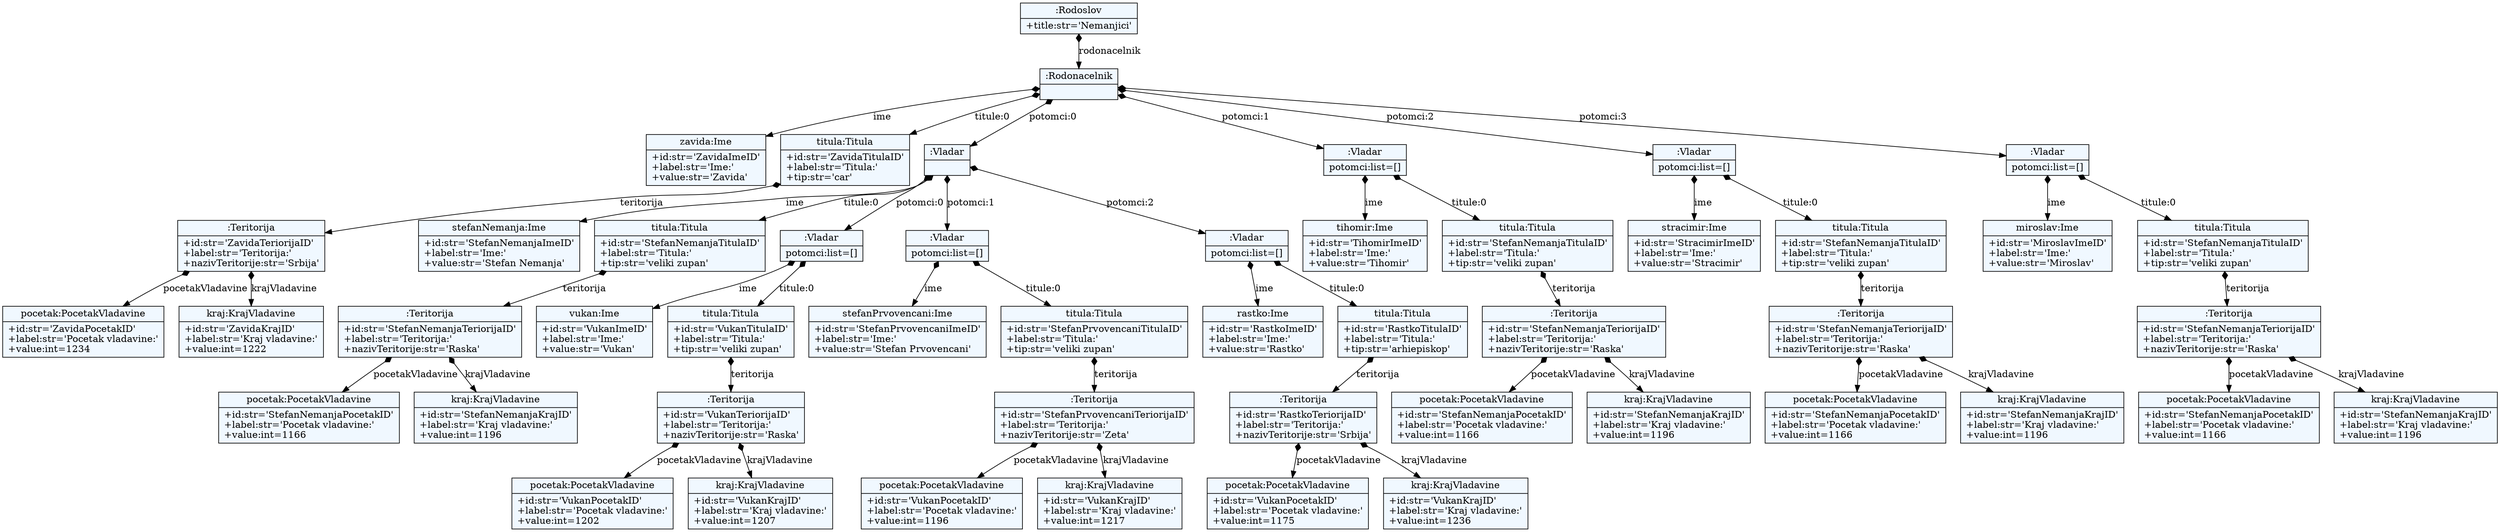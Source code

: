 
    digraph xtext {
    fontname = "Bitstream Vera Sans"
    fontsize = 8
    node[
        shape=record,
        style=filled,
        fillcolor=aliceblue
    ]
    nodesep = 0.3
    edge[dir=black,arrowtail=empty]


68408264 -> 68434632 [label="rodonacelnik" arrowtail=diamond dir=both]
68434632 -> 68434800 [label="ime" arrowtail=diamond dir=both]
68434800[label="{zavida:Ime|+id:str='ZavidaImeID'\l+label:str='Ime:'\l+value:str='Zavida'\l}"]
68434632 -> 68428632 [label="titule:0" arrowtail=diamond dir=both]
68428632 -> 68429472 [label="teritorija" arrowtail=diamond dir=both]
68429472 -> 68429640 [label="pocetakVladavine" arrowtail=diamond dir=both]
68429640[label="{pocetak:PocetakVladavine|+id:str='ZavidaPocetakID'\l+label:str='Pocetak vladavine:'\l+value:int=1234\l}"]
68429472 -> 68429696 [label="krajVladavine" arrowtail=diamond dir=both]
68429696[label="{kraj:KrajVladavine|+id:str='ZavidaKrajID'\l+label:str='Kraj vladavine:'\l+value:int=1222\l}"]
68429472[label="{:Teritorija|+id:str='ZavidaTeriorijaID'\l+label:str='Teritorija:'\l+nazivTeritorije:str='Srbija'\l}"]
68428632[label="{titula:Titula|+id:str='ZavidaTitulaID'\l+label:str='Titula:'\l+tip:str='car'\l}"]
68434632 -> 68429248 [label="potomci:0" arrowtail=diamond dir=both]
68429248 -> 68429528 [label="ime" arrowtail=diamond dir=both]
68429528[label="{stefanNemanja:Ime|+id:str='StefanNemanjaImeID'\l+label:str='Ime:'\l+value:str='Stefan Nemanja'\l}"]
68429248 -> 68429808 [label="titule:0" arrowtail=diamond dir=both]
68429808 -> 68430256 [label="teritorija" arrowtail=diamond dir=both]
68430256 -> 68430424 [label="pocetakVladavine" arrowtail=diamond dir=both]
68430424[label="{pocetak:PocetakVladavine|+id:str='StefanNemanjaPocetakID'\l+label:str='Pocetak vladavine:'\l+value:int=1166\l}"]
68430256 -> 68430480 [label="krajVladavine" arrowtail=diamond dir=both]
68430480[label="{kraj:KrajVladavine|+id:str='StefanNemanjaKrajID'\l+label:str='Kraj vladavine:'\l+value:int=1196\l}"]
68430256[label="{:Teritorija|+id:str='StefanNemanjaTeriorijaID'\l+label:str='Teritorija:'\l+nazivTeritorije:str='Raska'\l}"]
68429808[label="{titula:Titula|+id:str='StefanNemanjaTitulaID'\l+label:str='Titula:'\l+tip:str='veliki zupan'\l}"]
68429248 -> 68430088 [label="potomci:0" arrowtail=diamond dir=both]
68430088 -> 68430312 [label="ime" arrowtail=diamond dir=both]
68430312[label="{vukan:Ime|+id:str='VukanImeID'\l+label:str='Ime:'\l+value:str='Vukan'\l}"]
68430088 -> 68430592 [label="titule:0" arrowtail=diamond dir=both]
68430592 -> 68431152 [label="teritorija" arrowtail=diamond dir=both]
68431152 -> 68431320 [label="pocetakVladavine" arrowtail=diamond dir=both]
68431320[label="{pocetak:PocetakVladavine|+id:str='VukanPocetakID'\l+label:str='Pocetak vladavine:'\l+value:int=1202\l}"]
68431152 -> 68431376 [label="krajVladavine" arrowtail=diamond dir=both]
68431376[label="{kraj:KrajVladavine|+id:str='VukanKrajID'\l+label:str='Kraj vladavine:'\l+value:int=1207\l}"]
68431152[label="{:Teritorija|+id:str='VukanTeriorijaID'\l+label:str='Teritorija:'\l+nazivTeritorije:str='Raska'\l}"]
68430592[label="{titula:Titula|+id:str='VukanTitulaID'\l+label:str='Titula:'\l+tip:str='veliki zupan'\l}"]
68430088[label="{:Vladar|potomci:list=[]\l}"]
68429248 -> 68430200 [label="potomci:1" arrowtail=diamond dir=both]
68430200 -> 68430928 [label="ime" arrowtail=diamond dir=both]
68430928[label="{stefanPrvovencani:Ime|+id:str='StefanPrvovencaniImeID'\l+label:str='Ime:'\l+value:str='Stefan Prvovencani'\l}"]
68430200 -> 68431208 [label="titule:0" arrowtail=diamond dir=both]
68431208 -> 68431824 [label="teritorija" arrowtail=diamond dir=both]
68431824 -> 68501688 [label="pocetakVladavine" arrowtail=diamond dir=both]
68501688[label="{pocetak:PocetakVladavine|+id:str='VukanPocetakID'\l+label:str='Pocetak vladavine:'\l+value:int=1196\l}"]
68431824 -> 68501744 [label="krajVladavine" arrowtail=diamond dir=both]
68501744[label="{kraj:KrajVladavine|+id:str='VukanKrajID'\l+label:str='Kraj vladavine:'\l+value:int=1217\l}"]
68431824[label="{:Teritorija|+id:str='StefanPrvovencaniTeriorijaID'\l+label:str='Teritorija:'\l+nazivTeritorije:str='Zeta'\l}"]
68431208[label="{titula:Titula|+id:str='StefanPrvovencaniTitulaID'\l+label:str='Titula:'\l+tip:str='veliki zupan'\l}"]
68430200[label="{:Vladar|potomci:list=[]\l}"]
68429248 -> 68430536 [label="potomci:2" arrowtail=diamond dir=both]
68430536 -> 68431600 [label="ime" arrowtail=diamond dir=both]
68431600[label="{rastko:Ime|+id:str='RastkoImeID'\l+label:str='Ime:'\l+value:str='Rastko'\l}"]
68430536 -> 68501576 [label="titule:0" arrowtail=diamond dir=both]
68501576 -> 68502304 [label="teritorija" arrowtail=diamond dir=both]
68502304 -> 68502472 [label="pocetakVladavine" arrowtail=diamond dir=both]
68502472[label="{pocetak:PocetakVladavine|+id:str='VukanPocetakID'\l+label:str='Pocetak vladavine:'\l+value:int=1175\l}"]
68502304 -> 68502528 [label="krajVladavine" arrowtail=diamond dir=both]
68502528[label="{kraj:KrajVladavine|+id:str='VukanKrajID'\l+label:str='Kraj vladavine:'\l+value:int=1236\l}"]
68502304[label="{:Teritorija|+id:str='RastkoTeriorijaID'\l+label:str='Teritorija:'\l+nazivTeritorije:str='Srbija'\l}"]
68501576[label="{titula:Titula|+id:str='RastkoTitulaID'\l+label:str='Titula:'\l+tip:str='arhiepiskop'\l}"]
68430536[label="{:Vladar|potomci:list=[]\l}"]
68429248[label="{:Vladar|}"]
68434632 -> 68429416 [label="potomci:1" arrowtail=diamond dir=both]
68429416 -> 68431096 [label="ime" arrowtail=diamond dir=both]
68431096[label="{tihomir:Ime|+id:str='TihomirImeID'\l+label:str='Ime:'\l+value:str='Tihomir'\l}"]
68429416 -> 68502080 [label="titule:0" arrowtail=diamond dir=both]
68502080 -> 68502976 [label="teritorija" arrowtail=diamond dir=both]
68502976 -> 68503144 [label="pocetakVladavine" arrowtail=diamond dir=both]
68503144[label="{pocetak:PocetakVladavine|+id:str='StefanNemanjaPocetakID'\l+label:str='Pocetak vladavine:'\l+value:int=1166\l}"]
68502976 -> 68503200 [label="krajVladavine" arrowtail=diamond dir=both]
68503200[label="{kraj:KrajVladavine|+id:str='StefanNemanjaKrajID'\l+label:str='Kraj vladavine:'\l+value:int=1196\l}"]
68502976[label="{:Teritorija|+id:str='StefanNemanjaTeriorijaID'\l+label:str='Teritorija:'\l+nazivTeritorije:str='Raska'\l}"]
68502080[label="{titula:Titula|+id:str='StefanNemanjaTitulaID'\l+label:str='Titula:'\l+tip:str='veliki zupan'\l}"]
68429416[label="{:Vladar|potomci:list=[]\l}"]
68434632 -> 68429752 [label="potomci:2" arrowtail=diamond dir=both]
68429752 -> 68502640 [label="ime" arrowtail=diamond dir=both]
68502640[label="{stracimir:Ime|+id:str='StracimirImeID'\l+label:str='Ime:'\l+value:str='Stracimir'\l}"]
68429752 -> 68503032 [label="titule:0" arrowtail=diamond dir=both]
68503032 -> 68503648 [label="teritorija" arrowtail=diamond dir=both]
68503648 -> 68503816 [label="pocetakVladavine" arrowtail=diamond dir=both]
68503816[label="{pocetak:PocetakVladavine|+id:str='StefanNemanjaPocetakID'\l+label:str='Pocetak vladavine:'\l+value:int=1166\l}"]
68503648 -> 68503872 [label="krajVladavine" arrowtail=diamond dir=both]
68503872[label="{kraj:KrajVladavine|+id:str='StefanNemanjaKrajID'\l+label:str='Kraj vladavine:'\l+value:int=1196\l}"]
68503648[label="{:Teritorija|+id:str='StefanNemanjaTeriorijaID'\l+label:str='Teritorija:'\l+nazivTeritorije:str='Raska'\l}"]
68503032[label="{titula:Titula|+id:str='StefanNemanjaTitulaID'\l+label:str='Titula:'\l+tip:str='veliki zupan'\l}"]
68429752[label="{:Vladar|potomci:list=[]\l}"]
68434632 -> 68431768 [label="potomci:3" arrowtail=diamond dir=both]
68431768 -> 68503424 [label="ime" arrowtail=diamond dir=both]
68503424[label="{miroslav:Ime|+id:str='MiroslavImeID'\l+label:str='Ime:'\l+value:str='Miroslav'\l}"]
68431768 -> 68503704 [label="titule:0" arrowtail=diamond dir=both]
68503704 -> 68504320 [label="teritorija" arrowtail=diamond dir=both]
68504320 -> 68504488 [label="pocetakVladavine" arrowtail=diamond dir=both]
68504488[label="{pocetak:PocetakVladavine|+id:str='StefanNemanjaPocetakID'\l+label:str='Pocetak vladavine:'\l+value:int=1166\l}"]
68504320 -> 68504544 [label="krajVladavine" arrowtail=diamond dir=both]
68504544[label="{kraj:KrajVladavine|+id:str='StefanNemanjaKrajID'\l+label:str='Kraj vladavine:'\l+value:int=1196\l}"]
68504320[label="{:Teritorija|+id:str='StefanNemanjaTeriorijaID'\l+label:str='Teritorija:'\l+nazivTeritorije:str='Raska'\l}"]
68503704[label="{titula:Titula|+id:str='StefanNemanjaTitulaID'\l+label:str='Titula:'\l+tip:str='veliki zupan'\l}"]
68431768[label="{:Vladar|potomci:list=[]\l}"]
68434632[label="{:Rodonacelnik|}"]
68408264[label="{:Rodoslov|+title:str='Nemanjici'\l}"]

}
